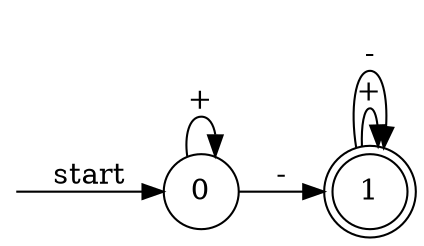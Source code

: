digraph dfa {
    rankdir = LR;
    node [shape = circle];
    __start [style = invis, shape = point];
    __start -> "0" [ label = "start" ];
    node [shape = doublecircle]; "1"
    node [shape = circle];
    "0" -> "0" [ label = "+" ];
    "0" -> "1" [ label = "-" ];
    "1" -> "1" [ label = "+" ];
    "1" -> "1" [ label = "-" ];
}
